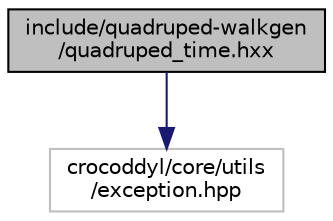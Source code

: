 digraph "include/quadruped-walkgen/quadruped_time.hxx"
{
  edge [fontname="Helvetica",fontsize="10",labelfontname="Helvetica",labelfontsize="10"];
  node [fontname="Helvetica",fontsize="10",shape=record];
  Node0 [label="include/quadruped-walkgen\l/quadruped_time.hxx",height=0.2,width=0.4,color="black", fillcolor="grey75", style="filled", fontcolor="black"];
  Node0 -> Node1 [color="midnightblue",fontsize="10",style="solid",fontname="Helvetica"];
  Node1 [label="crocoddyl/core/utils\l/exception.hpp",height=0.2,width=0.4,color="grey75", fillcolor="white", style="filled"];
}
